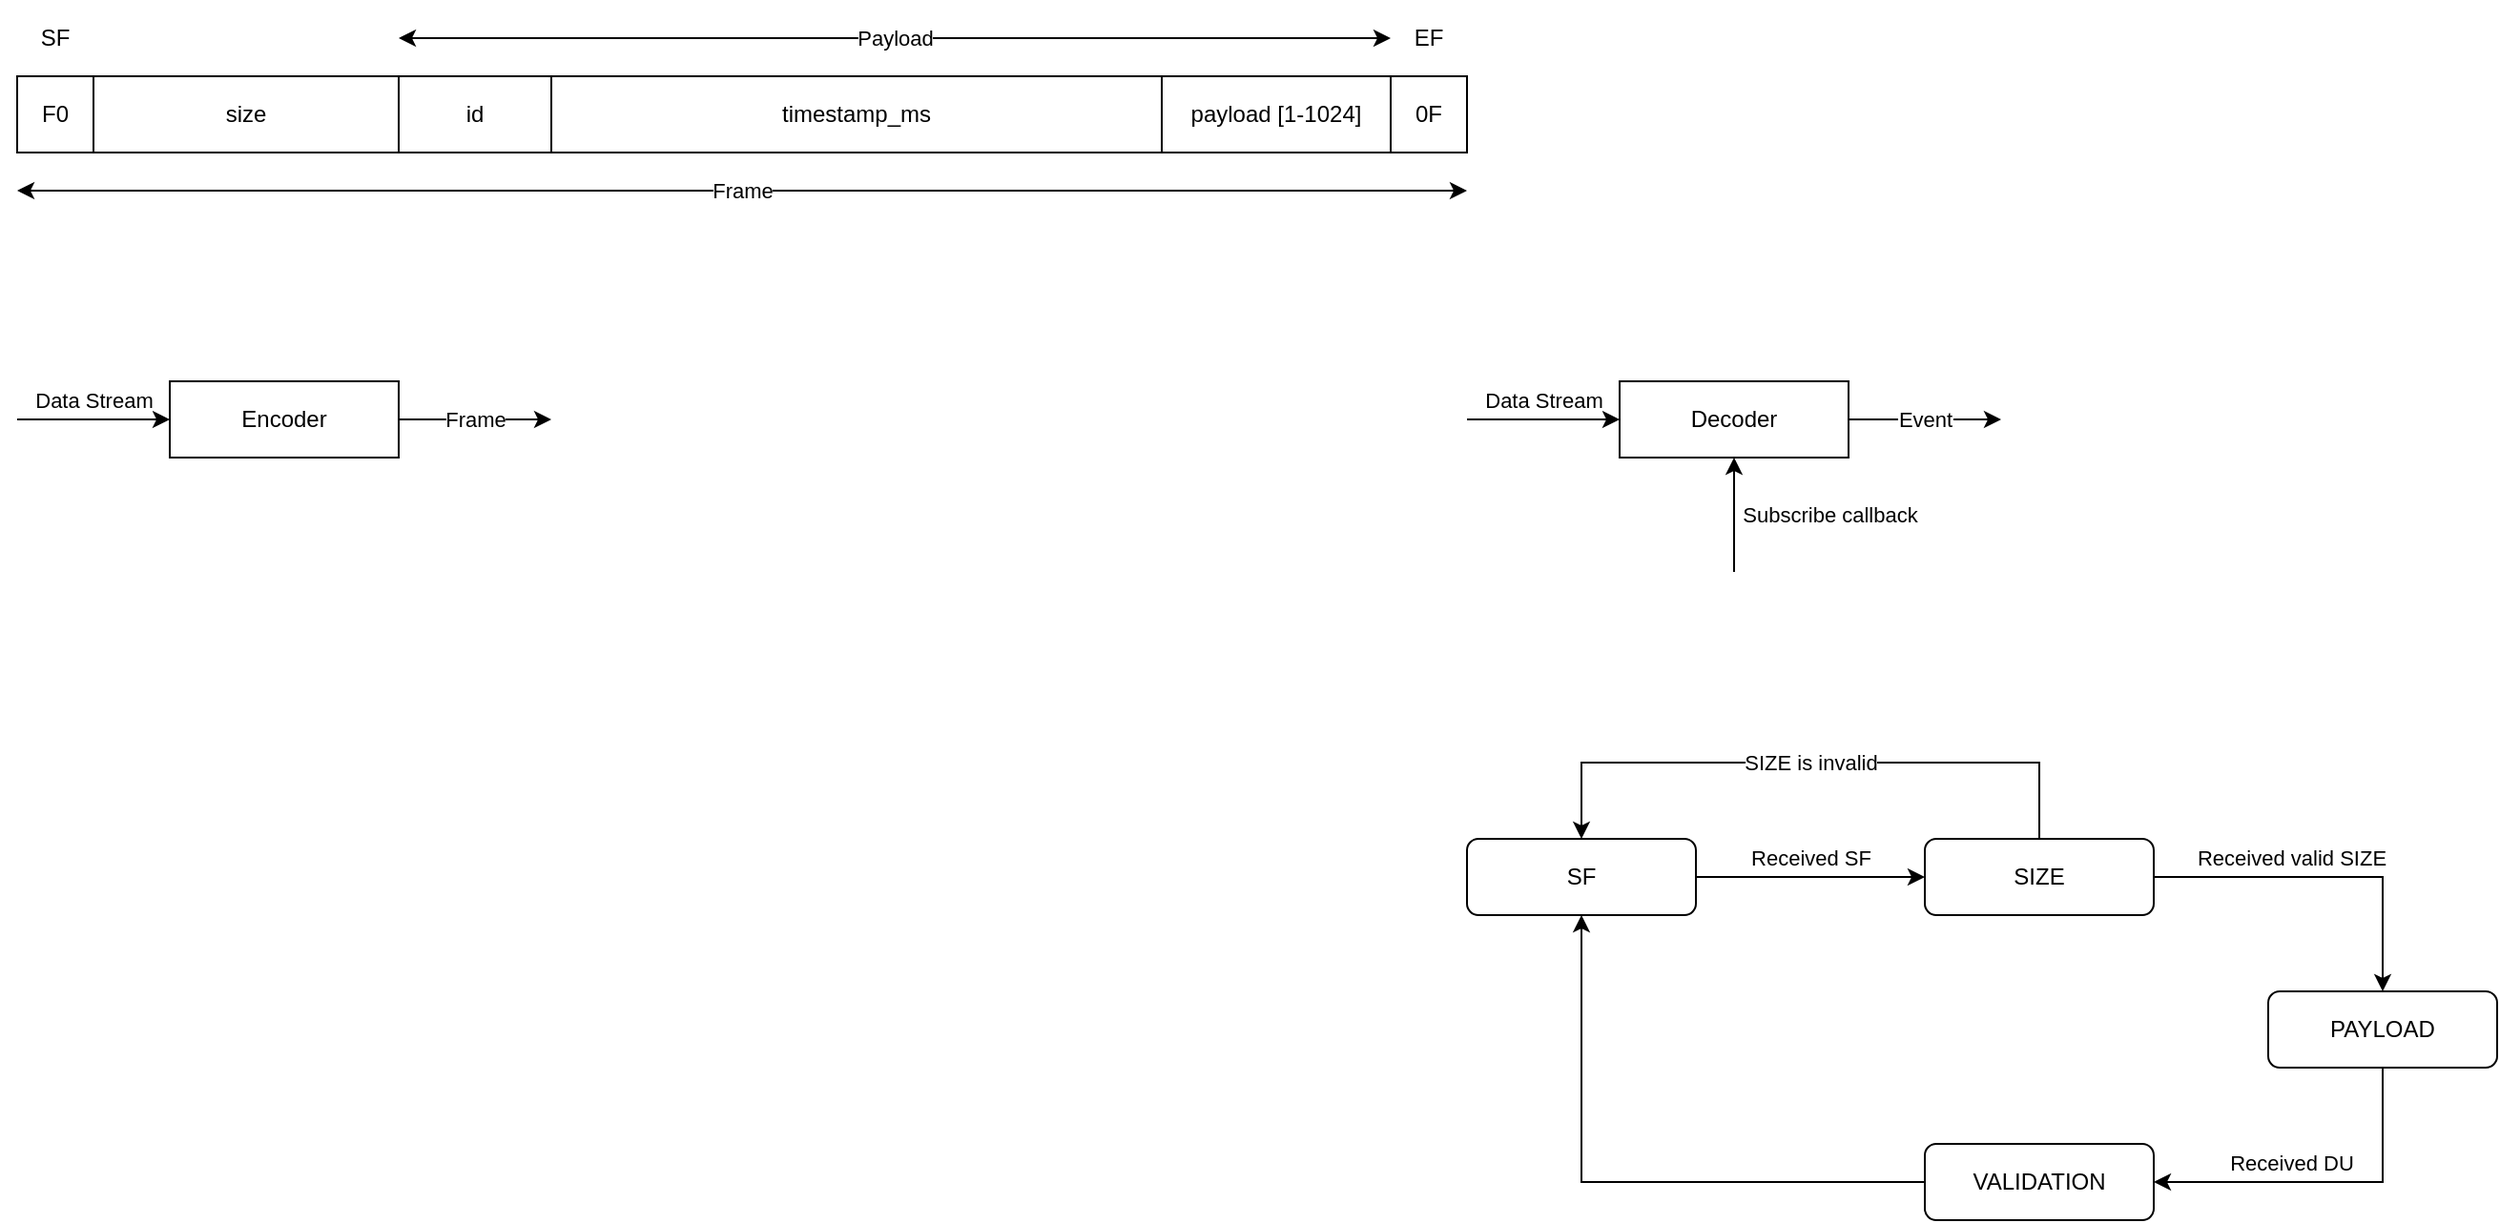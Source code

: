 <mxfile version="14.6.13" type="device"><diagram id="U8q4GSwidkklrcWNU2zK" name="Page-1"><mxGraphModel dx="1350" dy="816" grid="1" gridSize="10" guides="1" tooltips="1" connect="1" arrows="1" fold="1" page="1" pageScale="1" pageWidth="1654" pageHeight="1169" math="0" shadow="0"><root><mxCell id="0"/><mxCell id="1" parent="0"/><mxCell id="ZsyCGBOQ6NM24bgnGXb8-1" value="size" style="rounded=0;whiteSpace=wrap;html=1;" parent="1" vertex="1"><mxGeometry x="80" y="80" width="160" height="40" as="geometry"/></mxCell><mxCell id="ZsyCGBOQ6NM24bgnGXb8-2" value="F0" style="rounded=0;whiteSpace=wrap;html=1;" parent="1" vertex="1"><mxGeometry x="40" y="80" width="40" height="40" as="geometry"/></mxCell><mxCell id="ZsyCGBOQ6NM24bgnGXb8-3" value="0F" style="rounded=0;whiteSpace=wrap;html=1;" parent="1" vertex="1"><mxGeometry x="760" y="80" width="40" height="40" as="geometry"/></mxCell><mxCell id="ZsyCGBOQ6NM24bgnGXb8-4" value="id" style="rounded=0;whiteSpace=wrap;html=1;" parent="1" vertex="1"><mxGeometry x="240" y="80" width="80" height="40" as="geometry"/></mxCell><mxCell id="ZsyCGBOQ6NM24bgnGXb8-5" value="timestamp_ms" style="rounded=0;whiteSpace=wrap;html=1;" parent="1" vertex="1"><mxGeometry x="320" y="80" width="320" height="40" as="geometry"/></mxCell><mxCell id="ZsyCGBOQ6NM24bgnGXb8-6" value="payload [1-1024]" style="rounded=0;whiteSpace=wrap;html=1;" parent="1" vertex="1"><mxGeometry x="640" y="80" width="120" height="40" as="geometry"/></mxCell><mxCell id="ZsyCGBOQ6NM24bgnGXb8-9" value="Payload" style="endArrow=classic;startArrow=classic;html=1;" parent="1" edge="1"><mxGeometry width="50" height="50" relative="1" as="geometry"><mxPoint x="240" y="60" as="sourcePoint"/><mxPoint x="760" y="60" as="targetPoint"/></mxGeometry></mxCell><mxCell id="ZsyCGBOQ6NM24bgnGXb8-10" value="Frame" style="endArrow=classic;startArrow=classic;html=1;" parent="1" edge="1"><mxGeometry width="50" height="50" relative="1" as="geometry"><mxPoint x="40" y="140" as="sourcePoint"/><mxPoint x="800" y="140" as="targetPoint"/></mxGeometry></mxCell><mxCell id="ZsyCGBOQ6NM24bgnGXb8-11" value="SF" style="text;html=1;strokeColor=none;fillColor=none;align=center;verticalAlign=middle;whiteSpace=wrap;rounded=0;" parent="1" vertex="1"><mxGeometry x="40" y="40" width="40" height="40" as="geometry"/></mxCell><mxCell id="ZsyCGBOQ6NM24bgnGXb8-12" value="EF" style="text;html=1;strokeColor=none;fillColor=none;align=center;verticalAlign=middle;whiteSpace=wrap;rounded=0;" parent="1" vertex="1"><mxGeometry x="760" y="40" width="40" height="40" as="geometry"/></mxCell><mxCell id="ZsyCGBOQ6NM24bgnGXb8-26" value="Received SF" style="edgeStyle=orthogonalEdgeStyle;rounded=0;orthogonalLoop=1;jettySize=auto;html=1;" parent="1" source="ZsyCGBOQ6NM24bgnGXb8-21" target="ZsyCGBOQ6NM24bgnGXb8-22" edge="1"><mxGeometry y="10" relative="1" as="geometry"><mxPoint as="offset"/></mxGeometry></mxCell><mxCell id="ZsyCGBOQ6NM24bgnGXb8-21" value="SF" style="rounded=1;whiteSpace=wrap;html=1;" parent="1" vertex="1"><mxGeometry x="800" y="480" width="120" height="40" as="geometry"/></mxCell><mxCell id="ZsyCGBOQ6NM24bgnGXb8-27" value="Received valid SIZE" style="edgeStyle=orthogonalEdgeStyle;rounded=0;orthogonalLoop=1;jettySize=auto;html=1;entryX=0.5;entryY=0;entryDx=0;entryDy=0;" parent="1" source="ZsyCGBOQ6NM24bgnGXb8-22" target="ZsyCGBOQ6NM24bgnGXb8-23" edge="1"><mxGeometry x="-0.2" y="10" relative="1" as="geometry"><mxPoint as="offset"/></mxGeometry></mxCell><mxCell id="ZsyCGBOQ6NM24bgnGXb8-28" value="SIZE is invalid" style="edgeStyle=orthogonalEdgeStyle;rounded=0;orthogonalLoop=1;jettySize=auto;html=1;entryX=0.5;entryY=0;entryDx=0;entryDy=0;exitX=0.5;exitY=0;exitDx=0;exitDy=0;" parent="1" source="ZsyCGBOQ6NM24bgnGXb8-22" target="ZsyCGBOQ6NM24bgnGXb8-21" edge="1"><mxGeometry relative="1" as="geometry"><Array as="points"><mxPoint x="1100" y="440"/><mxPoint x="860" y="440"/></Array></mxGeometry></mxCell><mxCell id="ZsyCGBOQ6NM24bgnGXb8-22" value="SIZE" style="rounded=1;whiteSpace=wrap;html=1;" parent="1" vertex="1"><mxGeometry x="1040" y="480" width="120" height="40" as="geometry"/></mxCell><mxCell id="ZsyCGBOQ6NM24bgnGXb8-29" value="Received DU" style="edgeStyle=orthogonalEdgeStyle;rounded=0;orthogonalLoop=1;jettySize=auto;html=1;entryX=1;entryY=0.5;entryDx=0;entryDy=0;exitX=0.5;exitY=1;exitDx=0;exitDy=0;" parent="1" source="ZsyCGBOQ6NM24bgnGXb8-23" target="ZsyCGBOQ6NM24bgnGXb8-24" edge="1"><mxGeometry x="0.2" y="-10" relative="1" as="geometry"><mxPoint as="offset"/></mxGeometry></mxCell><mxCell id="ZsyCGBOQ6NM24bgnGXb8-23" value="PAYLOAD" style="rounded=1;whiteSpace=wrap;html=1;" parent="1" vertex="1"><mxGeometry x="1220" y="560" width="120" height="40" as="geometry"/></mxCell><mxCell id="ZsyCGBOQ6NM24bgnGXb8-31" style="edgeStyle=orthogonalEdgeStyle;rounded=0;orthogonalLoop=1;jettySize=auto;html=1;entryX=0.5;entryY=1;entryDx=0;entryDy=0;" parent="1" source="ZsyCGBOQ6NM24bgnGXb8-24" target="ZsyCGBOQ6NM24bgnGXb8-21" edge="1"><mxGeometry relative="1" as="geometry"/></mxCell><mxCell id="ZsyCGBOQ6NM24bgnGXb8-24" value="VALIDATION" style="rounded=1;whiteSpace=wrap;html=1;" parent="1" vertex="1"><mxGeometry x="1040" y="640" width="120" height="40" as="geometry"/></mxCell><mxCell id="ZsyCGBOQ6NM24bgnGXb8-32" value="Decoder" style="rounded=0;whiteSpace=wrap;html=1;" parent="1" vertex="1"><mxGeometry x="880" y="240" width="120" height="40" as="geometry"/></mxCell><mxCell id="ZsyCGBOQ6NM24bgnGXb8-33" value="Data Stream" style="endArrow=classic;html=1;entryX=0;entryY=0.5;entryDx=0;entryDy=0;" parent="1" target="ZsyCGBOQ6NM24bgnGXb8-32" edge="1"><mxGeometry y="10" width="50" height="50" relative="1" as="geometry"><mxPoint x="800" y="260" as="sourcePoint"/><mxPoint x="1320" y="340" as="targetPoint"/><mxPoint as="offset"/></mxGeometry></mxCell><mxCell id="ZsyCGBOQ6NM24bgnGXb8-34" value="Subscribe callback" style="endArrow=classic;html=1;entryX=0.5;entryY=1;entryDx=0;entryDy=0;" parent="1" target="ZsyCGBOQ6NM24bgnGXb8-32" edge="1"><mxGeometry y="-50" width="50" height="50" relative="1" as="geometry"><mxPoint x="940" y="340" as="sourcePoint"/><mxPoint x="1320" y="340" as="targetPoint"/><mxPoint as="offset"/></mxGeometry></mxCell><mxCell id="ZsyCGBOQ6NM24bgnGXb8-35" value="Event" style="endArrow=classic;html=1;exitX=1;exitY=0.5;exitDx=0;exitDy=0;" parent="1" source="ZsyCGBOQ6NM24bgnGXb8-32" edge="1"><mxGeometry width="50" height="50" relative="1" as="geometry"><mxPoint x="1270" y="390" as="sourcePoint"/><mxPoint x="1080" y="260" as="targetPoint"/></mxGeometry></mxCell><mxCell id="PVjlfMobb-r5zbqwsNbN-1" value="Encoder" style="rounded=0;whiteSpace=wrap;html=1;" vertex="1" parent="1"><mxGeometry x="120" y="240" width="120" height="40" as="geometry"/></mxCell><mxCell id="PVjlfMobb-r5zbqwsNbN-2" value="Data Stream" style="endArrow=classic;html=1;entryX=0;entryY=0.5;entryDx=0;entryDy=0;" edge="1" target="PVjlfMobb-r5zbqwsNbN-1" parent="1"><mxGeometry y="10" width="50" height="50" relative="1" as="geometry"><mxPoint x="40" y="260" as="sourcePoint"/><mxPoint x="560" y="340" as="targetPoint"/><mxPoint as="offset"/></mxGeometry></mxCell><mxCell id="PVjlfMobb-r5zbqwsNbN-4" value="Frame" style="endArrow=classic;html=1;exitX=1;exitY=0.5;exitDx=0;exitDy=0;" edge="1" source="PVjlfMobb-r5zbqwsNbN-1" parent="1"><mxGeometry width="50" height="50" relative="1" as="geometry"><mxPoint x="510" y="390" as="sourcePoint"/><mxPoint x="320" y="260" as="targetPoint"/></mxGeometry></mxCell></root></mxGraphModel></diagram></mxfile>